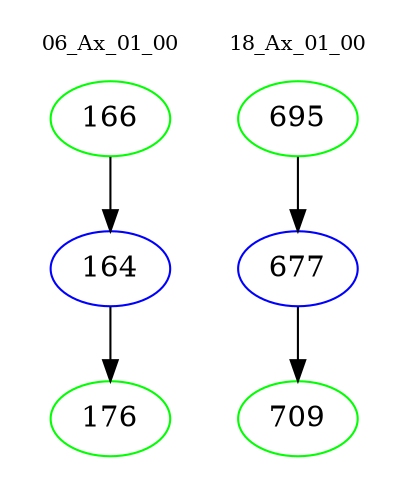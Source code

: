 digraph{
subgraph cluster_0 {
color = white
label = "06_Ax_01_00";
fontsize=10;
T0_166 [label="166", color="green"]
T0_166 -> T0_164 [color="black"]
T0_164 [label="164", color="blue"]
T0_164 -> T0_176 [color="black"]
T0_176 [label="176", color="green"]
}
subgraph cluster_1 {
color = white
label = "18_Ax_01_00";
fontsize=10;
T1_695 [label="695", color="green"]
T1_695 -> T1_677 [color="black"]
T1_677 [label="677", color="blue"]
T1_677 -> T1_709 [color="black"]
T1_709 [label="709", color="green"]
}
}
